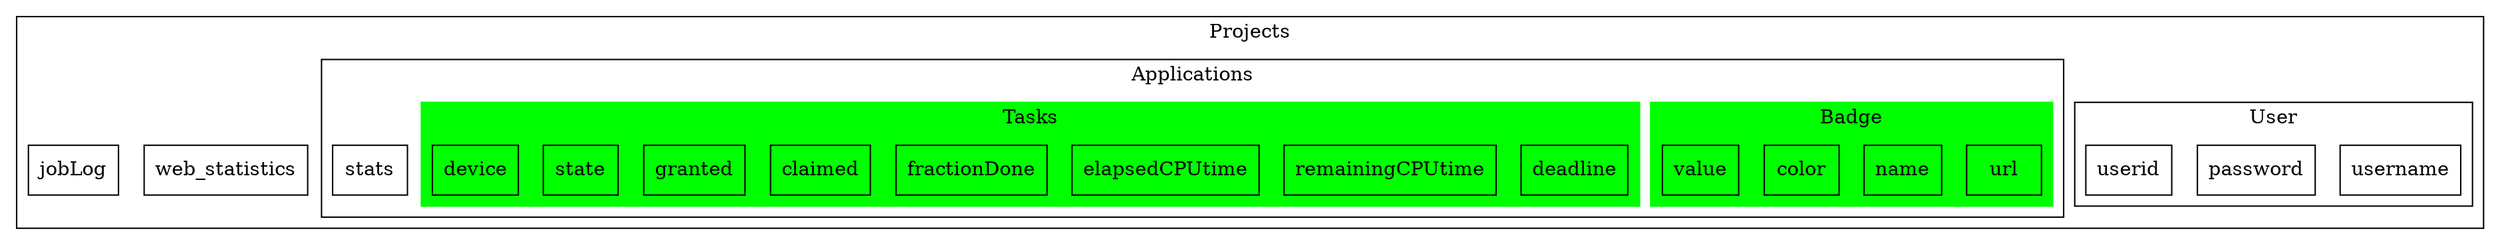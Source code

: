 digraph G {
	// 	Projects -> Applications -> Workunits;
	node [shape=box];
	subgraph cluster_p {label=Projects;
		web_statistics;
		jobLog;
		subgraph cluster_u {label=User;
			username;
			password;
			userid;
		};			
		subgraph cluster_a { label=Applications;
			stats;
			subgraph cluster_b {label=Badge; color=green; style=filled;
				url;
				name;
				color;
				value;
			};
			subgraph cluster_t {label=Tasks; color=green; style=filled;
				name;
				deadline;
				remainingCPUtime;
				elapsedCPUtime;
				fractionDone;
				claimed;
				granted;
				state;
				device;
			};
		};
	};
}